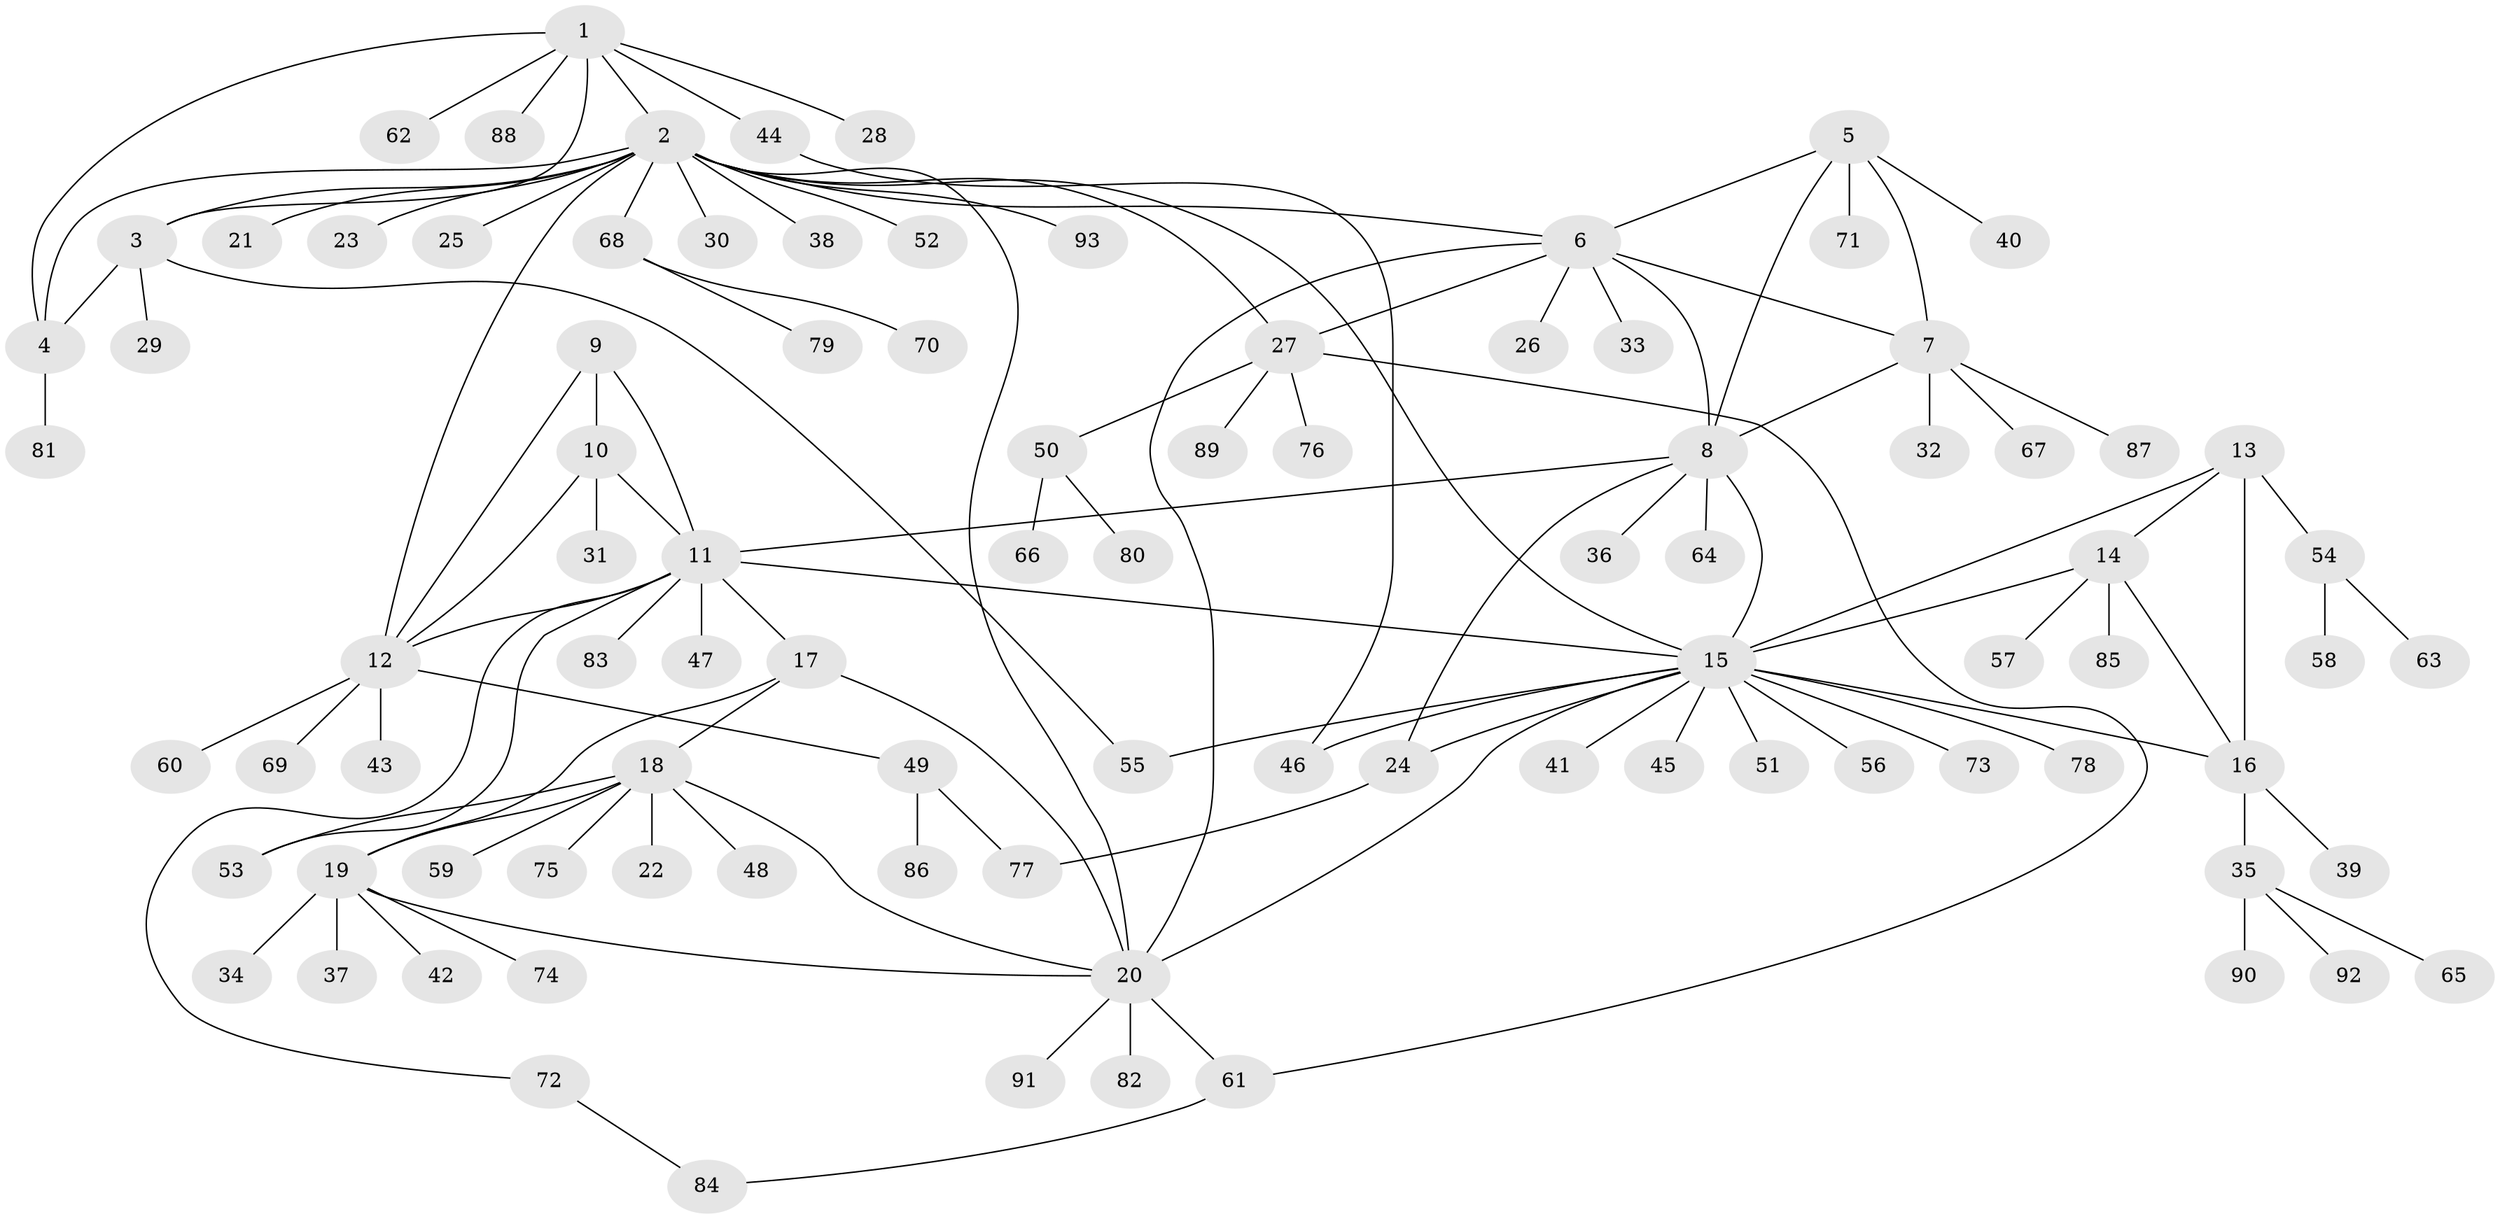 // coarse degree distribution, {2: 0.07142857142857142, 9: 0.03571428571428571, 6: 0.07142857142857142, 1: 0.5714285714285714, 5: 0.07142857142857142, 3: 0.10714285714285714, 4: 0.03571428571428571, 10: 0.03571428571428571}
// Generated by graph-tools (version 1.1) at 2025/37/03/04/25 23:37:40]
// undirected, 93 vertices, 121 edges
graph export_dot {
  node [color=gray90,style=filled];
  1;
  2;
  3;
  4;
  5;
  6;
  7;
  8;
  9;
  10;
  11;
  12;
  13;
  14;
  15;
  16;
  17;
  18;
  19;
  20;
  21;
  22;
  23;
  24;
  25;
  26;
  27;
  28;
  29;
  30;
  31;
  32;
  33;
  34;
  35;
  36;
  37;
  38;
  39;
  40;
  41;
  42;
  43;
  44;
  45;
  46;
  47;
  48;
  49;
  50;
  51;
  52;
  53;
  54;
  55;
  56;
  57;
  58;
  59;
  60;
  61;
  62;
  63;
  64;
  65;
  66;
  67;
  68;
  69;
  70;
  71;
  72;
  73;
  74;
  75;
  76;
  77;
  78;
  79;
  80;
  81;
  82;
  83;
  84;
  85;
  86;
  87;
  88;
  89;
  90;
  91;
  92;
  93;
  1 -- 2;
  1 -- 3;
  1 -- 4;
  1 -- 28;
  1 -- 44;
  1 -- 62;
  1 -- 88;
  2 -- 3;
  2 -- 4;
  2 -- 6;
  2 -- 12;
  2 -- 15;
  2 -- 20;
  2 -- 21;
  2 -- 23;
  2 -- 25;
  2 -- 27;
  2 -- 30;
  2 -- 38;
  2 -- 52;
  2 -- 68;
  2 -- 93;
  3 -- 4;
  3 -- 29;
  3 -- 55;
  4 -- 81;
  5 -- 6;
  5 -- 7;
  5 -- 8;
  5 -- 40;
  5 -- 71;
  6 -- 7;
  6 -- 8;
  6 -- 20;
  6 -- 26;
  6 -- 27;
  6 -- 33;
  7 -- 8;
  7 -- 32;
  7 -- 67;
  7 -- 87;
  8 -- 11;
  8 -- 15;
  8 -- 24;
  8 -- 36;
  8 -- 64;
  9 -- 10;
  9 -- 11;
  9 -- 12;
  10 -- 11;
  10 -- 12;
  10 -- 31;
  11 -- 12;
  11 -- 15;
  11 -- 17;
  11 -- 47;
  11 -- 53;
  11 -- 72;
  11 -- 83;
  12 -- 43;
  12 -- 49;
  12 -- 60;
  12 -- 69;
  13 -- 14;
  13 -- 15;
  13 -- 16;
  13 -- 54;
  14 -- 15;
  14 -- 16;
  14 -- 57;
  14 -- 85;
  15 -- 16;
  15 -- 20;
  15 -- 24;
  15 -- 41;
  15 -- 45;
  15 -- 46;
  15 -- 51;
  15 -- 55;
  15 -- 56;
  15 -- 73;
  15 -- 78;
  16 -- 35;
  16 -- 39;
  17 -- 18;
  17 -- 19;
  17 -- 20;
  18 -- 19;
  18 -- 20;
  18 -- 22;
  18 -- 48;
  18 -- 53;
  18 -- 59;
  18 -- 75;
  19 -- 20;
  19 -- 34;
  19 -- 37;
  19 -- 42;
  19 -- 74;
  20 -- 61;
  20 -- 82;
  20 -- 91;
  24 -- 77;
  27 -- 50;
  27 -- 61;
  27 -- 76;
  27 -- 89;
  35 -- 65;
  35 -- 90;
  35 -- 92;
  44 -- 46;
  49 -- 77;
  49 -- 86;
  50 -- 66;
  50 -- 80;
  54 -- 58;
  54 -- 63;
  61 -- 84;
  68 -- 70;
  68 -- 79;
  72 -- 84;
}
